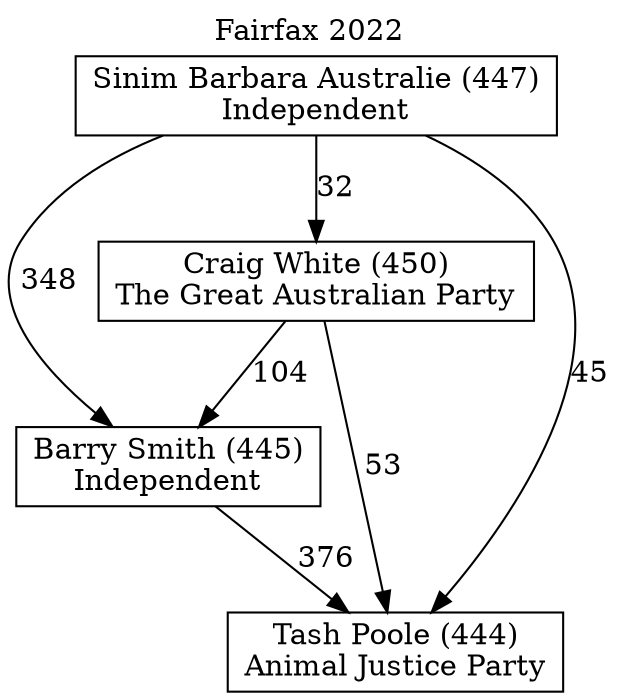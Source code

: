 // House preference flow
digraph "Tash Poole (444)_Fairfax_2022" {
	graph [label="Fairfax 2022" labelloc=t mclimit=10]
	node [shape=box]
	"Barry Smith (445)" [label="Barry Smith (445)
Independent"]
	"Sinim Barbara Australie (447)" [label="Sinim Barbara Australie (447)
Independent"]
	"Craig White (450)" [label="Craig White (450)
The Great Australian Party"]
	"Tash Poole (444)" [label="Tash Poole (444)
Animal Justice Party"]
	"Craig White (450)" -> "Barry Smith (445)" [label=104]
	"Barry Smith (445)" -> "Tash Poole (444)" [label=376]
	"Sinim Barbara Australie (447)" -> "Tash Poole (444)" [label=45]
	"Sinim Barbara Australie (447)" -> "Barry Smith (445)" [label=348]
	"Craig White (450)" -> "Tash Poole (444)" [label=53]
	"Sinim Barbara Australie (447)" -> "Craig White (450)" [label=32]
}
